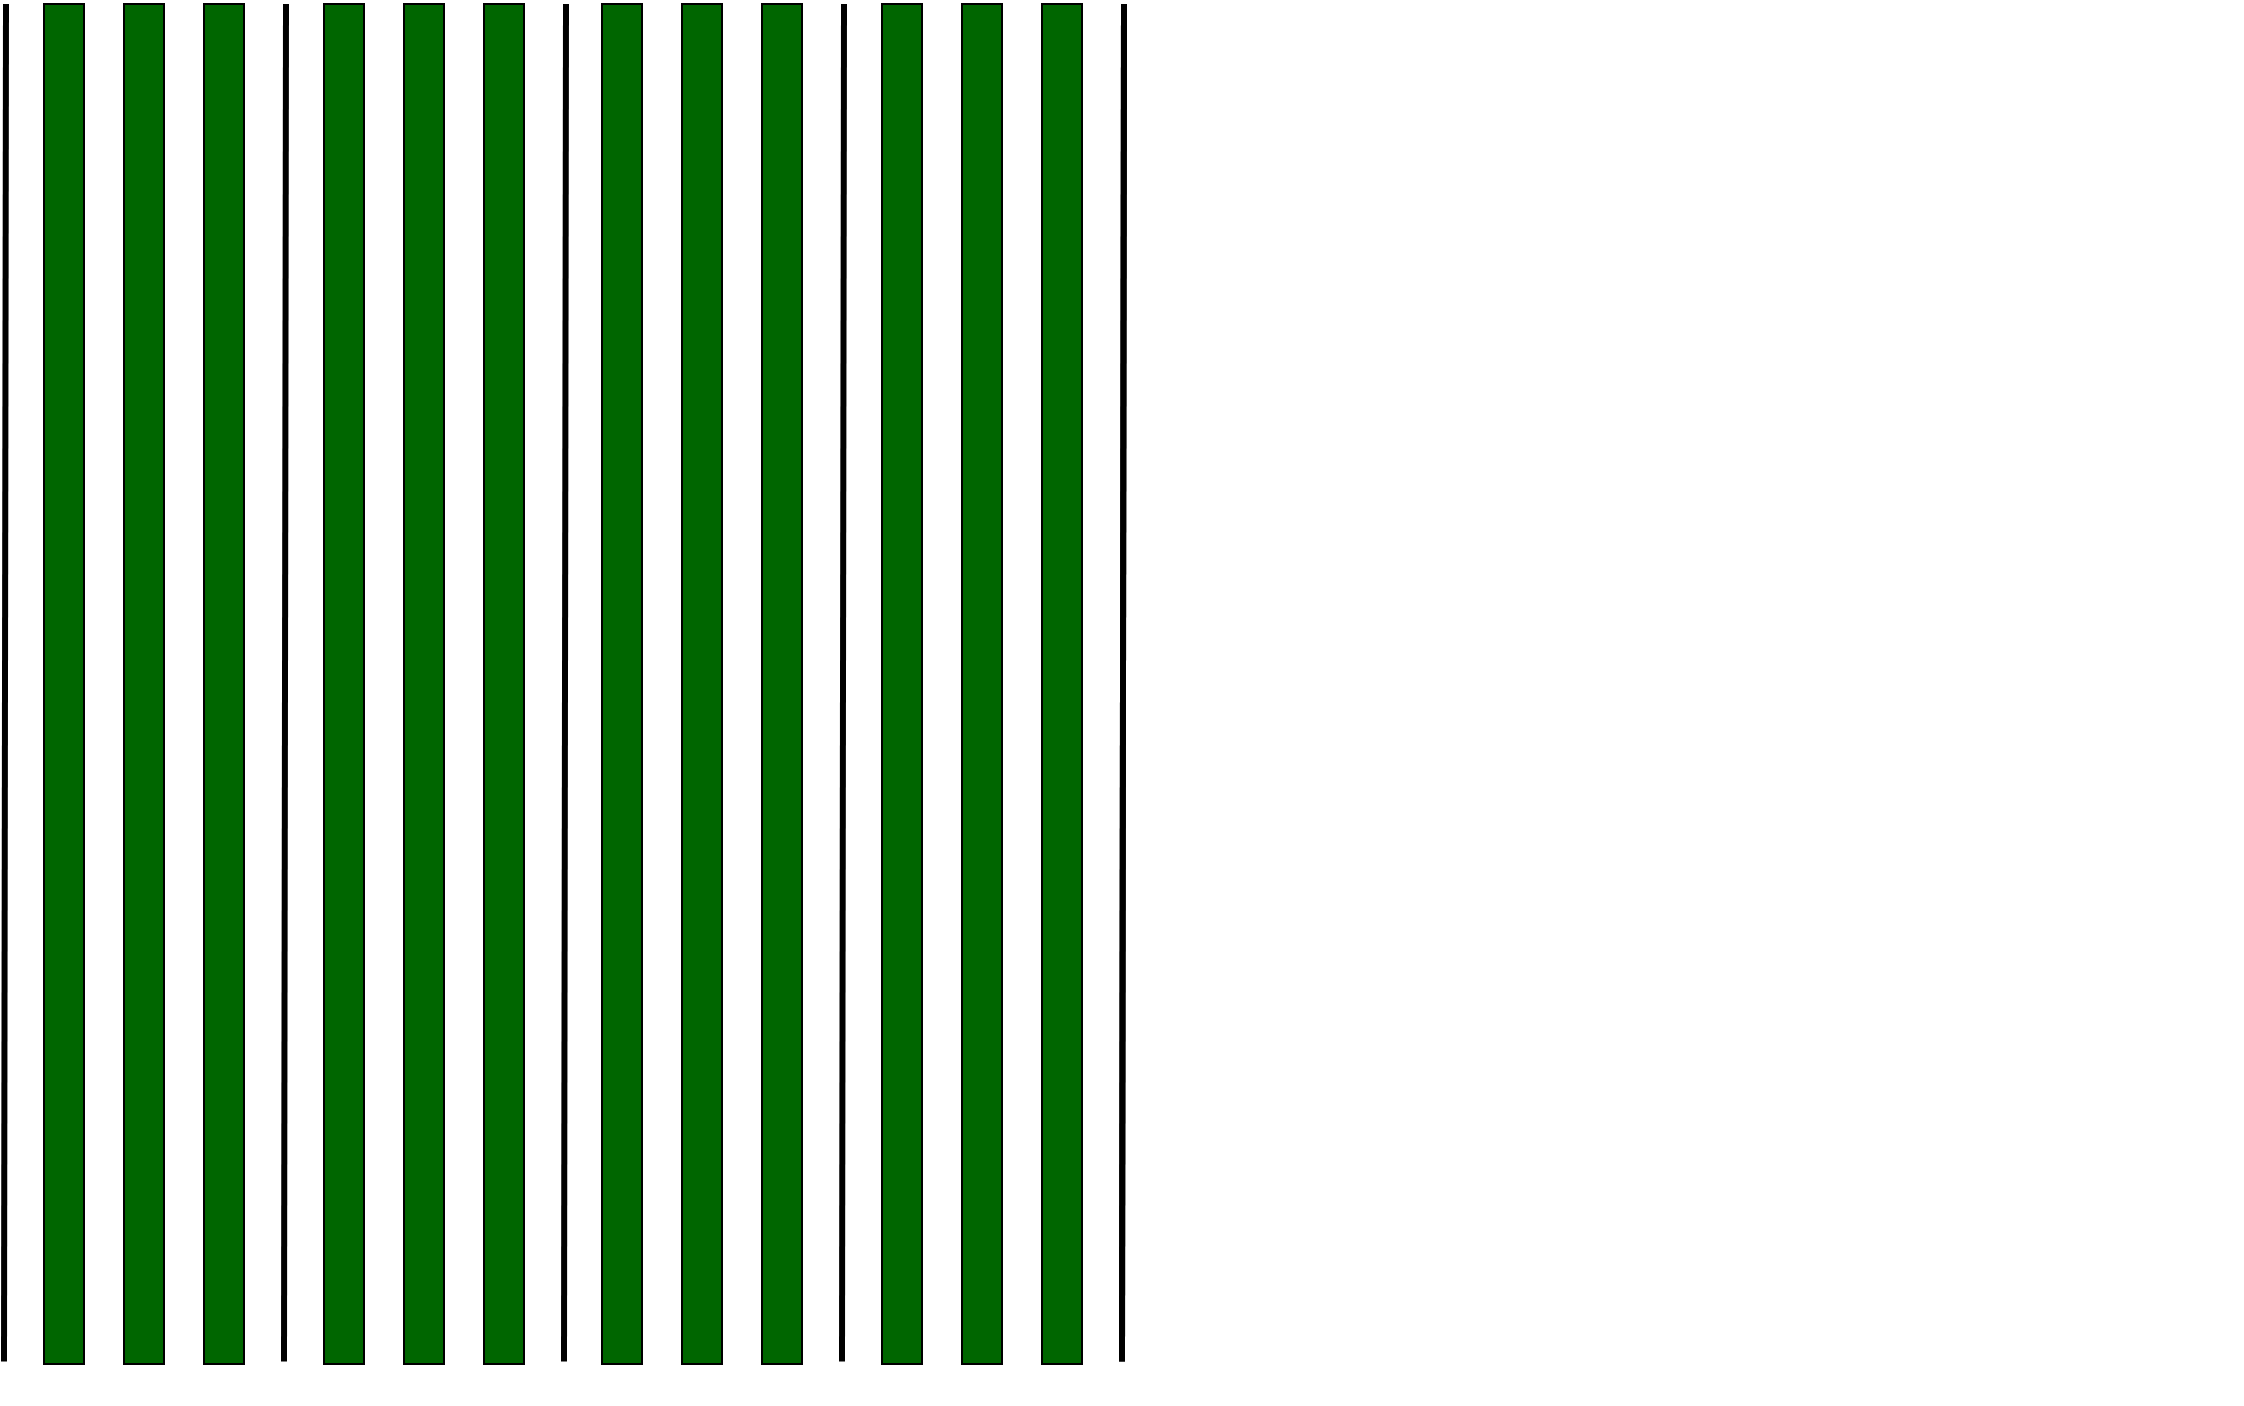 <mxfile version="21.3.5" type="github">
  <diagram name="Página-1" id="deb6sy_AOblM5G74-ASp">
    <mxGraphModel dx="2049" dy="1387" grid="1" gridSize="10" guides="1" tooltips="1" connect="1" arrows="1" fold="1" page="1" pageScale="1" pageWidth="1169" pageHeight="827" math="0" shadow="0">
      <root>
        <mxCell id="0" />
        <mxCell id="1" parent="0" />
        <mxCell id="ydj0bEtqqgrxgQwdrAi9-83" value="" style="group" vertex="1" connectable="0" parent="1">
          <mxGeometry x="25" y="80" width="1119" height="680" as="geometry" />
        </mxCell>
        <mxCell id="ydj0bEtqqgrxgQwdrAi9-84" value="" style="group" vertex="1" connectable="0" parent="ydj0bEtqqgrxgQwdrAi9-83">
          <mxGeometry y="-20" width="560" height="680" as="geometry" />
        </mxCell>
        <mxCell id="ydj0bEtqqgrxgQwdrAi9-39" value="" style="endArrow=none;html=1;rounded=0;entryX=0.662;entryY=0.002;entryDx=0;entryDy=0;entryPerimeter=0;strokeWidth=3;fontStyle=0" edge="1" parent="ydj0bEtqqgrxgQwdrAi9-84">
          <mxGeometry width="50" height="50" relative="1" as="geometry">
            <mxPoint y="678.692" as="sourcePoint" />
            <mxPoint x="1" as="targetPoint" />
          </mxGeometry>
        </mxCell>
        <mxCell id="ydj0bEtqqgrxgQwdrAi9-11" value="" style="rounded=0;whiteSpace=wrap;html=1;fontStyle=4;fillColor=#006600;" vertex="1" parent="ydj0bEtqqgrxgQwdrAi9-84">
          <mxGeometry x="20" width="20" height="680" as="geometry" />
        </mxCell>
        <mxCell id="ydj0bEtqqgrxgQwdrAi9-42" value="" style="rounded=0;whiteSpace=wrap;html=1;fontStyle=4;fillColor=#006600;" vertex="1" parent="ydj0bEtqqgrxgQwdrAi9-84">
          <mxGeometry x="60" width="20" height="680" as="geometry" />
        </mxCell>
        <mxCell id="ydj0bEtqqgrxgQwdrAi9-43" value="" style="rounded=0;whiteSpace=wrap;html=1;fontStyle=4;fillColor=#006600;" vertex="1" parent="ydj0bEtqqgrxgQwdrAi9-84">
          <mxGeometry x="100" width="20" height="680" as="geometry" />
        </mxCell>
        <mxCell id="ydj0bEtqqgrxgQwdrAi9-51" value="" style="endArrow=none;html=1;rounded=0;entryX=0.662;entryY=0.002;entryDx=0;entryDy=0;entryPerimeter=0;strokeWidth=3;fontStyle=0" edge="1" parent="ydj0bEtqqgrxgQwdrAi9-84">
          <mxGeometry width="50" height="50" relative="1" as="geometry">
            <mxPoint x="140" y="678.692" as="sourcePoint" />
            <mxPoint x="141" as="targetPoint" />
          </mxGeometry>
        </mxCell>
        <mxCell id="ydj0bEtqqgrxgQwdrAi9-53" value="" style="rounded=0;whiteSpace=wrap;html=1;fontStyle=4;fillColor=#006600;" vertex="1" parent="ydj0bEtqqgrxgQwdrAi9-84">
          <mxGeometry x="160" width="20" height="680" as="geometry" />
        </mxCell>
        <mxCell id="ydj0bEtqqgrxgQwdrAi9-54" value="" style="rounded=0;whiteSpace=wrap;html=1;fontStyle=4;fillColor=#006600;" vertex="1" parent="ydj0bEtqqgrxgQwdrAi9-84">
          <mxGeometry x="200" width="20" height="680" as="geometry" />
        </mxCell>
        <mxCell id="ydj0bEtqqgrxgQwdrAi9-55" value="" style="rounded=0;whiteSpace=wrap;html=1;fontStyle=4;fillColor=#006600;" vertex="1" parent="ydj0bEtqqgrxgQwdrAi9-84">
          <mxGeometry x="240" width="20" height="680" as="geometry" />
        </mxCell>
        <mxCell id="ydj0bEtqqgrxgQwdrAi9-56" value="" style="endArrow=none;html=1;rounded=0;entryX=0.662;entryY=0.002;entryDx=0;entryDy=0;entryPerimeter=0;strokeWidth=3;fontStyle=0" edge="1" parent="ydj0bEtqqgrxgQwdrAi9-84">
          <mxGeometry width="50" height="50" relative="1" as="geometry">
            <mxPoint x="280" y="678.692" as="sourcePoint" />
            <mxPoint x="281" as="targetPoint" />
          </mxGeometry>
        </mxCell>
        <mxCell id="ydj0bEtqqgrxgQwdrAi9-58" value="" style="rounded=0;whiteSpace=wrap;html=1;fontStyle=4;fillColor=#006600;" vertex="1" parent="ydj0bEtqqgrxgQwdrAi9-84">
          <mxGeometry x="299" width="20" height="680" as="geometry" />
        </mxCell>
        <mxCell id="ydj0bEtqqgrxgQwdrAi9-59" value="" style="rounded=0;whiteSpace=wrap;html=1;fontStyle=4;fillColor=#006600;" vertex="1" parent="ydj0bEtqqgrxgQwdrAi9-84">
          <mxGeometry x="339" width="20" height="680" as="geometry" />
        </mxCell>
        <mxCell id="ydj0bEtqqgrxgQwdrAi9-60" value="" style="rounded=0;whiteSpace=wrap;html=1;fontStyle=4;fillColor=#006600;" vertex="1" parent="ydj0bEtqqgrxgQwdrAi9-84">
          <mxGeometry x="379" width="20" height="680" as="geometry" />
        </mxCell>
        <mxCell id="ydj0bEtqqgrxgQwdrAi9-61" value="" style="endArrow=none;html=1;rounded=0;entryX=0.662;entryY=0.002;entryDx=0;entryDy=0;entryPerimeter=0;strokeWidth=3;fontStyle=0" edge="1" parent="ydj0bEtqqgrxgQwdrAi9-84">
          <mxGeometry width="50" height="50" relative="1" as="geometry">
            <mxPoint x="419" y="678.692" as="sourcePoint" />
            <mxPoint x="420" as="targetPoint" />
          </mxGeometry>
        </mxCell>
        <mxCell id="ydj0bEtqqgrxgQwdrAi9-62" value="" style="rounded=0;whiteSpace=wrap;html=1;fontStyle=4;fillColor=#006600;" vertex="1" parent="ydj0bEtqqgrxgQwdrAi9-84">
          <mxGeometry x="439" width="20" height="680" as="geometry" />
        </mxCell>
        <mxCell id="ydj0bEtqqgrxgQwdrAi9-63" value="" style="rounded=0;whiteSpace=wrap;html=1;fontStyle=4;fillColor=#006600;" vertex="1" parent="ydj0bEtqqgrxgQwdrAi9-84">
          <mxGeometry x="479" width="20" height="680" as="geometry" />
        </mxCell>
        <mxCell id="ydj0bEtqqgrxgQwdrAi9-64" value="" style="rounded=0;whiteSpace=wrap;html=1;fontStyle=4;fillColor=#006600;" vertex="1" parent="ydj0bEtqqgrxgQwdrAi9-84">
          <mxGeometry x="519" width="20" height="680" as="geometry" />
        </mxCell>
        <mxCell id="ydj0bEtqqgrxgQwdrAi9-65" value="" style="endArrow=none;html=1;rounded=0;entryX=0.662;entryY=0.002;entryDx=0;entryDy=0;entryPerimeter=0;strokeWidth=3;fontStyle=0" edge="1" parent="ydj0bEtqqgrxgQwdrAi9-84">
          <mxGeometry width="50" height="50" relative="1" as="geometry">
            <mxPoint x="559" y="678.692" as="sourcePoint" />
            <mxPoint x="560" as="targetPoint" />
          </mxGeometry>
        </mxCell>
        <mxCell id="ydj0bEtqqgrxgQwdrAi9-66" value="" style="endArrow=none;html=1;rounded=0;entryX=0.662;entryY=0.002;entryDx=0;entryDy=0;entryPerimeter=0;strokeWidth=3;fontStyle=0" edge="1" parent="ydj0bEtqqgrxgQwdrAi9-84">
          <mxGeometry width="50" height="50" relative="1" as="geometry">
            <mxPoint x="559" y="678.692" as="sourcePoint" />
            <mxPoint x="560" as="targetPoint" />
          </mxGeometry>
        </mxCell>
      </root>
    </mxGraphModel>
  </diagram>
</mxfile>
